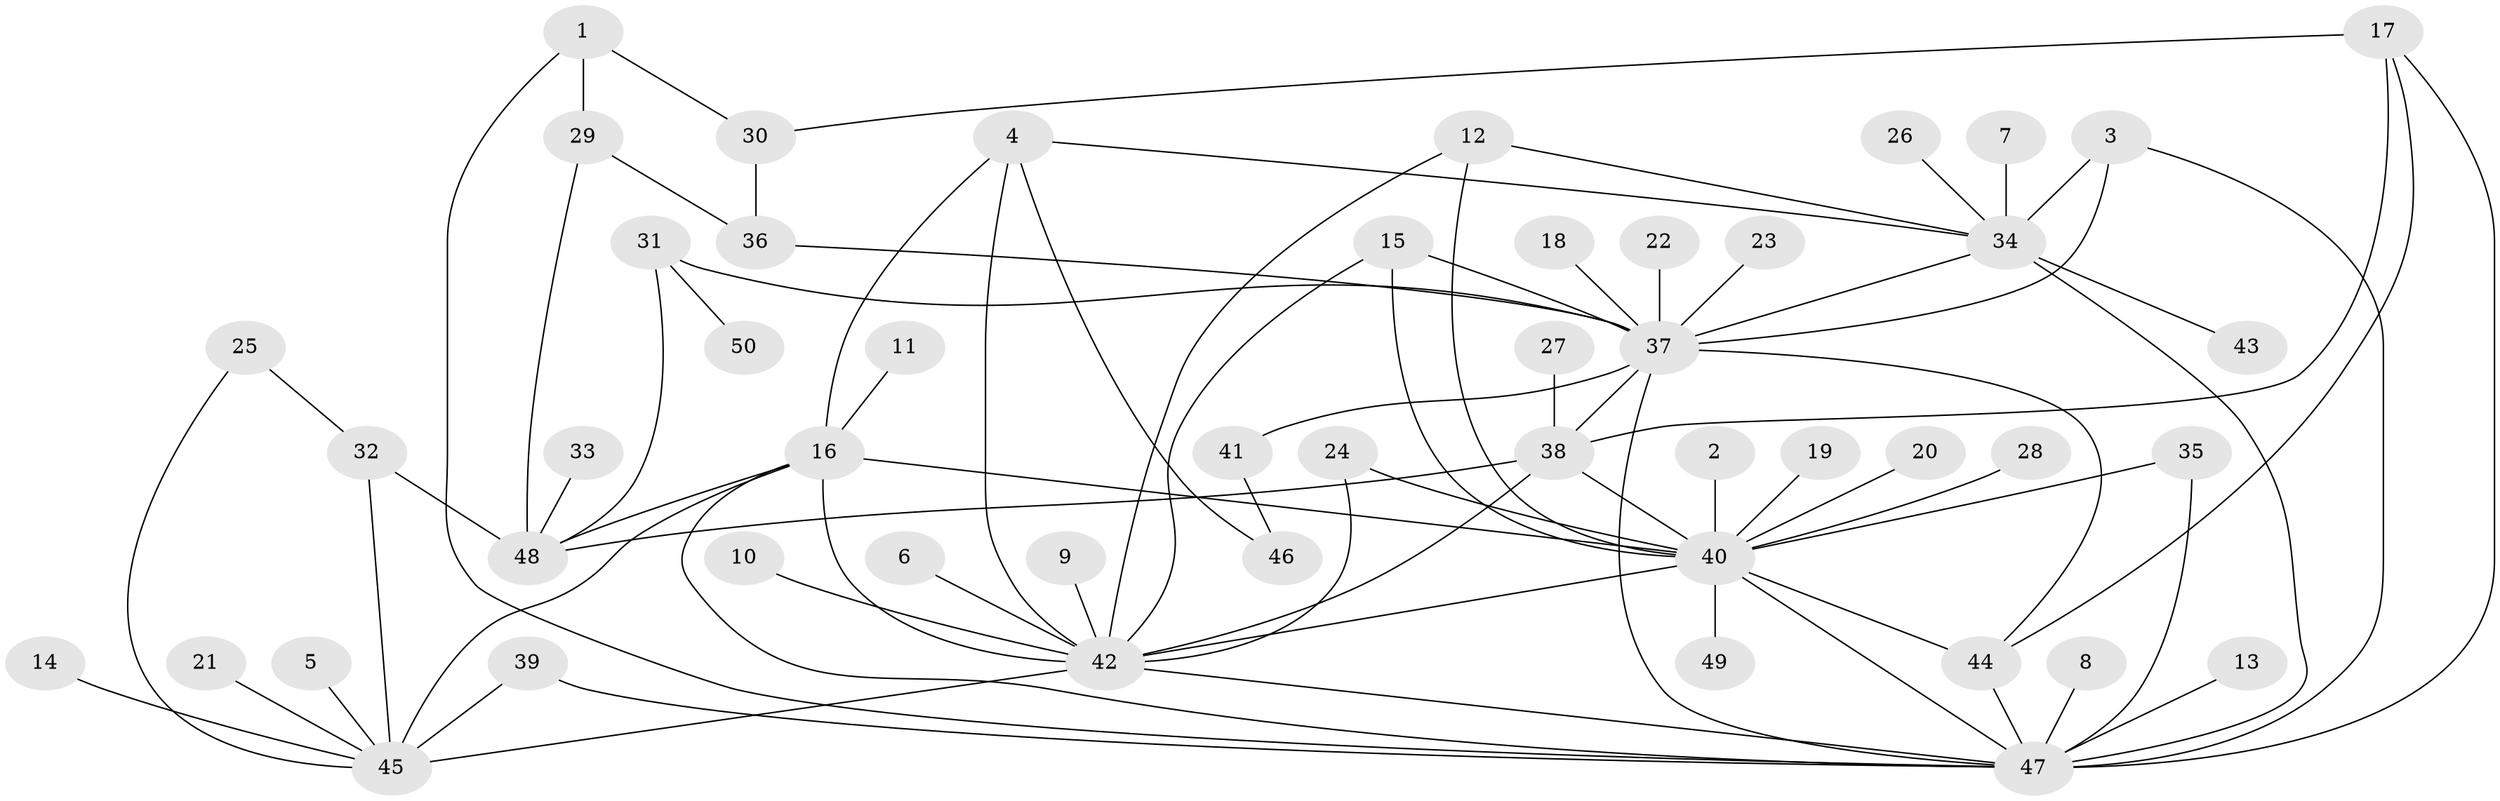 // original degree distribution, {17: 0.010101010101010102, 6: 0.010101010101010102, 15: 0.010101010101010102, 4: 0.08080808080808081, 5: 0.010101010101010102, 10: 0.020202020202020204, 12: 0.010101010101010102, 1: 0.46464646464646464, 3: 0.1717171717171717, 8: 0.030303030303030304, 2: 0.16161616161616163, 7: 0.020202020202020204}
// Generated by graph-tools (version 1.1) at 2025/49/03/09/25 03:49:55]
// undirected, 50 vertices, 80 edges
graph export_dot {
graph [start="1"]
  node [color=gray90,style=filled];
  1;
  2;
  3;
  4;
  5;
  6;
  7;
  8;
  9;
  10;
  11;
  12;
  13;
  14;
  15;
  16;
  17;
  18;
  19;
  20;
  21;
  22;
  23;
  24;
  25;
  26;
  27;
  28;
  29;
  30;
  31;
  32;
  33;
  34;
  35;
  36;
  37;
  38;
  39;
  40;
  41;
  42;
  43;
  44;
  45;
  46;
  47;
  48;
  49;
  50;
  1 -- 29 [weight=1.0];
  1 -- 30 [weight=1.0];
  1 -- 47 [weight=1.0];
  2 -- 40 [weight=1.0];
  3 -- 34 [weight=1.0];
  3 -- 37 [weight=1.0];
  3 -- 47 [weight=1.0];
  4 -- 16 [weight=1.0];
  4 -- 34 [weight=1.0];
  4 -- 42 [weight=1.0];
  4 -- 46 [weight=1.0];
  5 -- 45 [weight=1.0];
  6 -- 42 [weight=1.0];
  7 -- 34 [weight=1.0];
  8 -- 47 [weight=1.0];
  9 -- 42 [weight=1.0];
  10 -- 42 [weight=1.0];
  11 -- 16 [weight=1.0];
  12 -- 34 [weight=1.0];
  12 -- 40 [weight=1.0];
  12 -- 42 [weight=1.0];
  13 -- 47 [weight=1.0];
  14 -- 45 [weight=1.0];
  15 -- 37 [weight=1.0];
  15 -- 40 [weight=1.0];
  15 -- 42 [weight=1.0];
  16 -- 40 [weight=1.0];
  16 -- 42 [weight=1.0];
  16 -- 45 [weight=1.0];
  16 -- 47 [weight=1.0];
  16 -- 48 [weight=1.0];
  17 -- 30 [weight=1.0];
  17 -- 38 [weight=1.0];
  17 -- 44 [weight=1.0];
  17 -- 47 [weight=1.0];
  18 -- 37 [weight=1.0];
  19 -- 40 [weight=1.0];
  20 -- 40 [weight=1.0];
  21 -- 45 [weight=1.0];
  22 -- 37 [weight=1.0];
  23 -- 37 [weight=1.0];
  24 -- 40 [weight=1.0];
  24 -- 42 [weight=1.0];
  25 -- 32 [weight=1.0];
  25 -- 45 [weight=1.0];
  26 -- 34 [weight=1.0];
  27 -- 38 [weight=1.0];
  28 -- 40 [weight=1.0];
  29 -- 36 [weight=1.0];
  29 -- 48 [weight=1.0];
  30 -- 36 [weight=1.0];
  31 -- 37 [weight=1.0];
  31 -- 48 [weight=1.0];
  31 -- 50 [weight=1.0];
  32 -- 45 [weight=1.0];
  32 -- 48 [weight=1.0];
  33 -- 48 [weight=1.0];
  34 -- 37 [weight=1.0];
  34 -- 43 [weight=1.0];
  34 -- 47 [weight=2.0];
  35 -- 40 [weight=1.0];
  35 -- 47 [weight=1.0];
  36 -- 37 [weight=1.0];
  37 -- 38 [weight=1.0];
  37 -- 41 [weight=2.0];
  37 -- 44 [weight=1.0];
  37 -- 47 [weight=1.0];
  38 -- 40 [weight=1.0];
  38 -- 42 [weight=1.0];
  38 -- 48 [weight=1.0];
  39 -- 45 [weight=1.0];
  39 -- 47 [weight=1.0];
  40 -- 42 [weight=2.0];
  40 -- 44 [weight=1.0];
  40 -- 47 [weight=1.0];
  40 -- 49 [weight=1.0];
  41 -- 46 [weight=1.0];
  42 -- 45 [weight=2.0];
  42 -- 47 [weight=1.0];
  44 -- 47 [weight=1.0];
}
